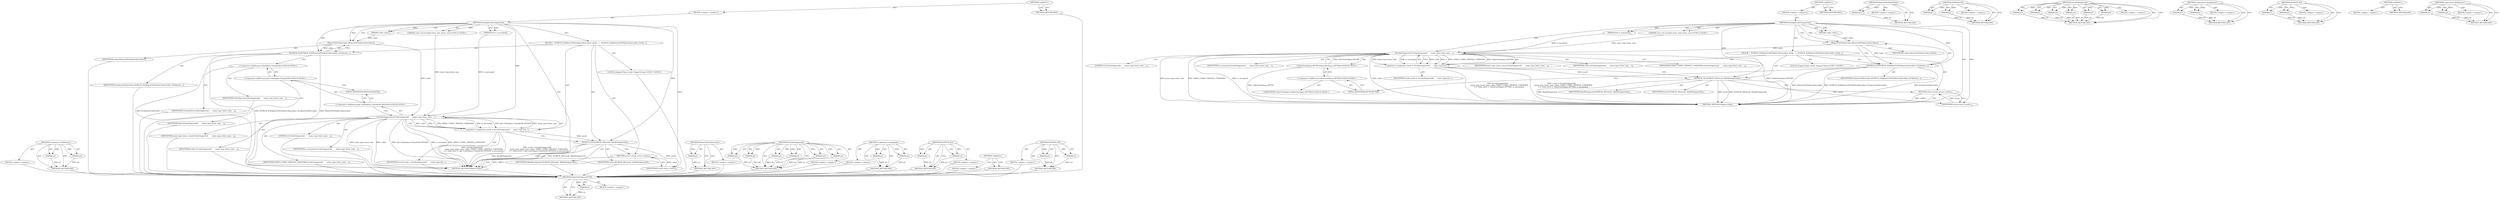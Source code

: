 digraph "&lt;operator&gt;.fieldAccess" {
vulnerable_92 [label=<(METHOD,&lt;operator&gt;.fieldAccess)>];
vulnerable_93 [label=<(PARAM,p1)>];
vulnerable_94 [label=<(PARAM,p2)>];
vulnerable_95 [label=<(BLOCK,&lt;empty&gt;,&lt;empty&gt;)>];
vulnerable_96 [label=<(METHOD_RETURN,ANY)>];
vulnerable_6 [label=<(METHOD,&lt;global&gt;)<SUB>1</SUB>>];
vulnerable_7 [label=<(BLOCK,&lt;empty&gt;,&lt;empty&gt;)<SUB>1</SUB>>];
vulnerable_8 [label=<(METHOD,IsSimpleCodecSupported)<SUB>1</SUB>>];
vulnerable_9 [label="<(PARAM,const std::string&amp; mime_type_lower_case)<SUB>2</SUB>>"];
vulnerable_10 [label=<(PARAM,Codec codec)<SUB>3</SUB>>];
vulnerable_11 [label=<(PARAM,bool is_encrypted)<SUB>4</SUB>>];
vulnerable_12 [label=<(BLOCK,{
  DCHECK_EQ(MimeUtilToVideoCodec(codec), kUnk...,{
  DCHECK_EQ(MimeUtilToVideoCodec(codec), kUnk...)<SUB>4</SUB>>];
vulnerable_13 [label=<(DCHECK_EQ,DCHECK_EQ(MimeUtilToVideoCodec(codec), kUnknown...)<SUB>5</SUB>>];
vulnerable_14 [label=<(MimeUtilToVideoCodec,MimeUtilToVideoCodec(codec))<SUB>5</SUB>>];
vulnerable_15 [label=<(IDENTIFIER,codec,MimeUtilToVideoCodec(codec))<SUB>5</SUB>>];
vulnerable_16 [label=<(IDENTIFIER,kUnknownVideoCodec,DCHECK_EQ(MimeUtilToVideoCodec(codec), kUnknown...)<SUB>5</SUB>>];
vulnerable_17 [label="<(LOCAL,SupportsType result: SupportsType)<SUB>7</SUB>>"];
vulnerable_18 [label=<(&lt;operator&gt;.assignment,result = IsCodecSupported(
       mime_type_low...)<SUB>7</SUB>>];
vulnerable_19 [label=<(IDENTIFIER,result,result = IsCodecSupported(
       mime_type_low...)<SUB>7</SUB>>];
vulnerable_20 [label=<(IsCodecSupported,IsCodecSupported(
       mime_type_lower_case, ...)<SUB>7</SUB>>];
vulnerable_21 [label=<(IDENTIFIER,mime_type_lower_case,IsCodecSupported(
       mime_type_lower_case, ...)<SUB>8</SUB>>];
vulnerable_22 [label=<(IDENTIFIER,codec,IsCodecSupported(
       mime_type_lower_case, ...)<SUB>8</SUB>>];
vulnerable_23 [label=<(IDENTIFIER,VIDEO_CODEC_PROFILE_UNKNOWN,IsCodecSupported(
       mime_type_lower_case, ...)<SUB>8</SUB>>];
vulnerable_24 [label=<(LITERAL,0,IsCodecSupported(
       mime_type_lower_case, ...)<SUB>9</SUB>>];
vulnerable_25 [label="<(&lt;operator&gt;.fieldAccess,gfx::ColorSpace::TransferID::INVALID)<SUB>9</SUB>>"];
vulnerable_26 [label="<(&lt;operator&gt;.fieldAccess,gfx::ColorSpace::TransferID)<SUB>9</SUB>>"];
vulnerable_27 [label=<(IDENTIFIER,gfx,IsCodecSupported(
       mime_type_lower_case, ...)<SUB>9</SUB>>];
vulnerable_28 [label="<(&lt;operator&gt;.fieldAccess,ColorSpace::TransferID)<SUB>9</SUB>>"];
vulnerable_29 [label=<(IDENTIFIER,ColorSpace,IsCodecSupported(
       mime_type_lower_case, ...)<SUB>9</SUB>>];
vulnerable_30 [label=<(IDENTIFIER,TransferID,IsCodecSupported(
       mime_type_lower_case, ...)<SUB>9</SUB>>];
vulnerable_31 [label=<(FIELD_IDENTIFIER,INVALID,INVALID)<SUB>9</SUB>>];
vulnerable_32 [label=<(IDENTIFIER,is_encrypted,IsCodecSupported(
       mime_type_lower_case, ...)<SUB>9</SUB>>];
vulnerable_33 [label=<(DCHECK_NE,DCHECK_NE(result, MayBeSupported))<SUB>11</SUB>>];
vulnerable_34 [label=<(IDENTIFIER,result,DCHECK_NE(result, MayBeSupported))<SUB>11</SUB>>];
vulnerable_35 [label=<(IDENTIFIER,MayBeSupported,DCHECK_NE(result, MayBeSupported))<SUB>11</SUB>>];
vulnerable_36 [label=<(RETURN,return result;,return result;)<SUB>12</SUB>>];
vulnerable_37 [label=<(IDENTIFIER,result,return result;)<SUB>12</SUB>>];
vulnerable_38 [label=<(METHOD_RETURN,SupportsType)<SUB>1</SUB>>];
vulnerable_40 [label=<(METHOD_RETURN,ANY)<SUB>1</SUB>>];
vulnerable_74 [label=<(METHOD,MimeUtilToVideoCodec)>];
vulnerable_75 [label=<(PARAM,p1)>];
vulnerable_76 [label=<(BLOCK,&lt;empty&gt;,&lt;empty&gt;)>];
vulnerable_77 [label=<(METHOD_RETURN,ANY)>];
vulnerable_83 [label=<(METHOD,IsCodecSupported)>];
vulnerable_84 [label=<(PARAM,p1)>];
vulnerable_85 [label=<(PARAM,p2)>];
vulnerable_86 [label=<(PARAM,p3)>];
vulnerable_87 [label=<(PARAM,p4)>];
vulnerable_88 [label=<(PARAM,p5)>];
vulnerable_89 [label=<(PARAM,p6)>];
vulnerable_90 [label=<(BLOCK,&lt;empty&gt;,&lt;empty&gt;)>];
vulnerable_91 [label=<(METHOD_RETURN,ANY)>];
vulnerable_78 [label=<(METHOD,&lt;operator&gt;.assignment)>];
vulnerable_79 [label=<(PARAM,p1)>];
vulnerable_80 [label=<(PARAM,p2)>];
vulnerable_81 [label=<(BLOCK,&lt;empty&gt;,&lt;empty&gt;)>];
vulnerable_82 [label=<(METHOD_RETURN,ANY)>];
vulnerable_69 [label=<(METHOD,DCHECK_EQ)>];
vulnerable_70 [label=<(PARAM,p1)>];
vulnerable_71 [label=<(PARAM,p2)>];
vulnerable_72 [label=<(BLOCK,&lt;empty&gt;,&lt;empty&gt;)>];
vulnerable_73 [label=<(METHOD_RETURN,ANY)>];
vulnerable_63 [label=<(METHOD,&lt;global&gt;)<SUB>1</SUB>>];
vulnerable_64 [label=<(BLOCK,&lt;empty&gt;,&lt;empty&gt;)>];
vulnerable_65 [label=<(METHOD_RETURN,ANY)>];
vulnerable_97 [label=<(METHOD,DCHECK_NE)>];
vulnerable_98 [label=<(PARAM,p1)>];
vulnerable_99 [label=<(PARAM,p2)>];
vulnerable_100 [label=<(BLOCK,&lt;empty&gt;,&lt;empty&gt;)>];
vulnerable_101 [label=<(METHOD_RETURN,ANY)>];
fixed_85 [label=<(METHOD,VideoColorSpace.BT709)>];
fixed_86 [label=<(PARAM,p1)>];
fixed_87 [label=<(BLOCK,&lt;empty&gt;,&lt;empty&gt;)>];
fixed_88 [label=<(METHOD_RETURN,ANY)>];
fixed_6 [label=<(METHOD,&lt;global&gt;)<SUB>1</SUB>>];
fixed_7 [label=<(BLOCK,&lt;empty&gt;,&lt;empty&gt;)<SUB>1</SUB>>];
fixed_8 [label=<(METHOD,IsSimpleCodecSupported)<SUB>1</SUB>>];
fixed_9 [label="<(PARAM,const std::string&amp; mime_type_lower_case)<SUB>2</SUB>>"];
fixed_10 [label=<(PARAM,Codec codec)<SUB>3</SUB>>];
fixed_11 [label=<(PARAM,bool is_encrypted)<SUB>4</SUB>>];
fixed_12 [label=<(BLOCK,{
  DCHECK_EQ(MimeUtilToVideoCodec(codec), kUnk...,{
  DCHECK_EQ(MimeUtilToVideoCodec(codec), kUnk...)<SUB>4</SUB>>];
fixed_13 [label=<(DCHECK_EQ,DCHECK_EQ(MimeUtilToVideoCodec(codec), kUnknown...)<SUB>5</SUB>>];
fixed_14 [label=<(MimeUtilToVideoCodec,MimeUtilToVideoCodec(codec))<SUB>5</SUB>>];
fixed_15 [label=<(IDENTIFIER,codec,MimeUtilToVideoCodec(codec))<SUB>5</SUB>>];
fixed_16 [label=<(IDENTIFIER,kUnknownVideoCodec,DCHECK_EQ(MimeUtilToVideoCodec(codec), kUnknown...)<SUB>5</SUB>>];
fixed_17 [label="<(LOCAL,SupportsType result: SupportsType)<SUB>7</SUB>>"];
fixed_18 [label=<(&lt;operator&gt;.assignment,result = IsCodecSupported(
       mime_type_low...)<SUB>7</SUB>>];
fixed_19 [label=<(IDENTIFIER,result,result = IsCodecSupported(
       mime_type_low...)<SUB>7</SUB>>];
fixed_20 [label=<(IsCodecSupported,IsCodecSupported(
       mime_type_lower_case, ...)<SUB>7</SUB>>];
fixed_21 [label=<(IDENTIFIER,mime_type_lower_case,IsCodecSupported(
       mime_type_lower_case, ...)<SUB>8</SUB>>];
fixed_22 [label=<(IDENTIFIER,codec,IsCodecSupported(
       mime_type_lower_case, ...)<SUB>8</SUB>>];
fixed_23 [label=<(IDENTIFIER,VIDEO_CODEC_PROFILE_UNKNOWN,IsCodecSupported(
       mime_type_lower_case, ...)<SUB>8</SUB>>];
fixed_24 [label=<(LITERAL,0,IsCodecSupported(
       mime_type_lower_case, ...)<SUB>9</SUB>>];
fixed_25 [label="<(VideoColorSpace.BT709,VideoColorSpace::BT709())<SUB>9</SUB>>"];
fixed_26 [label="<(&lt;operator&gt;.fieldAccess,VideoColorSpace::BT709)<SUB>9</SUB>>"];
fixed_27 [label="<(IDENTIFIER,VideoColorSpace,VideoColorSpace::BT709())<SUB>9</SUB>>"];
fixed_28 [label=<(FIELD_IDENTIFIER,BT709,BT709)<SUB>9</SUB>>];
fixed_29 [label=<(IDENTIFIER,is_encrypted,IsCodecSupported(
       mime_type_lower_case, ...)<SUB>9</SUB>>];
fixed_30 [label=<(DCHECK_NE,DCHECK_NE(result, MayBeSupported))<SUB>11</SUB>>];
fixed_31 [label=<(IDENTIFIER,result,DCHECK_NE(result, MayBeSupported))<SUB>11</SUB>>];
fixed_32 [label=<(IDENTIFIER,MayBeSupported,DCHECK_NE(result, MayBeSupported))<SUB>11</SUB>>];
fixed_33 [label=<(RETURN,return result;,return result;)<SUB>12</SUB>>];
fixed_34 [label=<(IDENTIFIER,result,return result;)<SUB>12</SUB>>];
fixed_35 [label=<(METHOD_RETURN,SupportsType)<SUB>1</SUB>>];
fixed_37 [label=<(METHOD_RETURN,ANY)<SUB>1</SUB>>];
fixed_67 [label=<(METHOD,MimeUtilToVideoCodec)>];
fixed_68 [label=<(PARAM,p1)>];
fixed_69 [label=<(BLOCK,&lt;empty&gt;,&lt;empty&gt;)>];
fixed_70 [label=<(METHOD_RETURN,ANY)>];
fixed_94 [label=<(METHOD,DCHECK_NE)>];
fixed_95 [label=<(PARAM,p1)>];
fixed_96 [label=<(PARAM,p2)>];
fixed_97 [label=<(BLOCK,&lt;empty&gt;,&lt;empty&gt;)>];
fixed_98 [label=<(METHOD_RETURN,ANY)>];
fixed_76 [label=<(METHOD,IsCodecSupported)>];
fixed_77 [label=<(PARAM,p1)>];
fixed_78 [label=<(PARAM,p2)>];
fixed_79 [label=<(PARAM,p3)>];
fixed_80 [label=<(PARAM,p4)>];
fixed_81 [label=<(PARAM,p5)>];
fixed_82 [label=<(PARAM,p6)>];
fixed_83 [label=<(BLOCK,&lt;empty&gt;,&lt;empty&gt;)>];
fixed_84 [label=<(METHOD_RETURN,ANY)>];
fixed_71 [label=<(METHOD,&lt;operator&gt;.assignment)>];
fixed_72 [label=<(PARAM,p1)>];
fixed_73 [label=<(PARAM,p2)>];
fixed_74 [label=<(BLOCK,&lt;empty&gt;,&lt;empty&gt;)>];
fixed_75 [label=<(METHOD_RETURN,ANY)>];
fixed_62 [label=<(METHOD,DCHECK_EQ)>];
fixed_63 [label=<(PARAM,p1)>];
fixed_64 [label=<(PARAM,p2)>];
fixed_65 [label=<(BLOCK,&lt;empty&gt;,&lt;empty&gt;)>];
fixed_66 [label=<(METHOD_RETURN,ANY)>];
fixed_56 [label=<(METHOD,&lt;global&gt;)<SUB>1</SUB>>];
fixed_57 [label=<(BLOCK,&lt;empty&gt;,&lt;empty&gt;)>];
fixed_58 [label=<(METHOD_RETURN,ANY)>];
fixed_89 [label=<(METHOD,&lt;operator&gt;.fieldAccess)>];
fixed_90 [label=<(PARAM,p1)>];
fixed_91 [label=<(PARAM,p2)>];
fixed_92 [label=<(BLOCK,&lt;empty&gt;,&lt;empty&gt;)>];
fixed_93 [label=<(METHOD_RETURN,ANY)>];
vulnerable_92 -> vulnerable_93  [key=0, label="AST: "];
vulnerable_92 -> vulnerable_93  [key=1, label="DDG: "];
vulnerable_92 -> vulnerable_95  [key=0, label="AST: "];
vulnerable_92 -> vulnerable_94  [key=0, label="AST: "];
vulnerable_92 -> vulnerable_94  [key=1, label="DDG: "];
vulnerable_92 -> vulnerable_96  [key=0, label="AST: "];
vulnerable_92 -> vulnerable_96  [key=1, label="CFG: "];
vulnerable_93 -> vulnerable_96  [key=0, label="DDG: p1"];
vulnerable_94 -> vulnerable_96  [key=0, label="DDG: p2"];
vulnerable_95 -> fixed_85  [key=0];
vulnerable_96 -> fixed_85  [key=0];
vulnerable_6 -> vulnerable_7  [key=0, label="AST: "];
vulnerable_6 -> vulnerable_40  [key=0, label="AST: "];
vulnerable_6 -> vulnerable_40  [key=1, label="CFG: "];
vulnerable_7 -> vulnerable_8  [key=0, label="AST: "];
vulnerable_8 -> vulnerable_9  [key=0, label="AST: "];
vulnerable_8 -> vulnerable_9  [key=1, label="DDG: "];
vulnerable_8 -> vulnerable_10  [key=0, label="AST: "];
vulnerable_8 -> vulnerable_10  [key=1, label="DDG: "];
vulnerable_8 -> vulnerable_11  [key=0, label="AST: "];
vulnerable_8 -> vulnerable_11  [key=1, label="DDG: "];
vulnerable_8 -> vulnerable_12  [key=0, label="AST: "];
vulnerable_8 -> vulnerable_38  [key=0, label="AST: "];
vulnerable_8 -> vulnerable_14  [key=0, label="CFG: "];
vulnerable_8 -> vulnerable_14  [key=1, label="DDG: "];
vulnerable_8 -> vulnerable_13  [key=0, label="DDG: "];
vulnerable_8 -> vulnerable_33  [key=0, label="DDG: "];
vulnerable_8 -> vulnerable_37  [key=0, label="DDG: "];
vulnerable_8 -> vulnerable_20  [key=0, label="DDG: "];
vulnerable_9 -> vulnerable_20  [key=0, label="DDG: mime_type_lower_case"];
vulnerable_10 -> vulnerable_14  [key=0, label="DDG: codec"];
vulnerable_11 -> vulnerable_20  [key=0, label="DDG: is_encrypted"];
vulnerable_12 -> vulnerable_13  [key=0, label="AST: "];
vulnerable_12 -> vulnerable_17  [key=0, label="AST: "];
vulnerable_12 -> vulnerable_18  [key=0, label="AST: "];
vulnerable_12 -> vulnerable_33  [key=0, label="AST: "];
vulnerable_12 -> vulnerable_36  [key=0, label="AST: "];
vulnerable_13 -> vulnerable_14  [key=0, label="AST: "];
vulnerable_13 -> vulnerable_16  [key=0, label="AST: "];
vulnerable_13 -> vulnerable_28  [key=0, label="CFG: "];
vulnerable_13 -> vulnerable_38  [key=0, label="DDG: MimeUtilToVideoCodec(codec)"];
vulnerable_13 -> vulnerable_38  [key=1, label="DDG: DCHECK_EQ(MimeUtilToVideoCodec(codec), kUnknownVideoCodec)"];
vulnerable_13 -> vulnerable_38  [key=2, label="DDG: kUnknownVideoCodec"];
vulnerable_14 -> vulnerable_15  [key=0, label="AST: "];
vulnerable_14 -> vulnerable_13  [key=0, label="CFG: "];
vulnerable_14 -> vulnerable_13  [key=1, label="DDG: codec"];
vulnerable_14 -> vulnerable_20  [key=0, label="DDG: codec"];
vulnerable_15 -> fixed_85  [key=0];
vulnerable_16 -> fixed_85  [key=0];
vulnerable_17 -> fixed_85  [key=0];
vulnerable_18 -> vulnerable_19  [key=0, label="AST: "];
vulnerable_18 -> vulnerable_20  [key=0, label="AST: "];
vulnerable_18 -> vulnerable_33  [key=0, label="CFG: "];
vulnerable_18 -> vulnerable_33  [key=1, label="DDG: result"];
vulnerable_18 -> vulnerable_38  [key=0, label="DDG: IsCodecSupported(
       mime_type_lower_case, codec, VIDEO_CODEC_PROFILE_UNKNOWN,
      0 /* video_level */, gfx::ColorSpace::TransferID::INVALID, is_encrypted)"];
vulnerable_18 -> vulnerable_38  [key=1, label="DDG: result = IsCodecSupported(
       mime_type_lower_case, codec, VIDEO_CODEC_PROFILE_UNKNOWN,
      0 /* video_level */, gfx::ColorSpace::TransferID::INVALID, is_encrypted)"];
vulnerable_19 -> fixed_85  [key=0];
vulnerable_20 -> vulnerable_21  [key=0, label="AST: "];
vulnerable_20 -> vulnerable_22  [key=0, label="AST: "];
vulnerable_20 -> vulnerable_23  [key=0, label="AST: "];
vulnerable_20 -> vulnerable_24  [key=0, label="AST: "];
vulnerable_20 -> vulnerable_25  [key=0, label="AST: "];
vulnerable_20 -> vulnerable_32  [key=0, label="AST: "];
vulnerable_20 -> vulnerable_18  [key=0, label="CFG: "];
vulnerable_20 -> vulnerable_18  [key=1, label="DDG: codec"];
vulnerable_20 -> vulnerable_18  [key=2, label="DDG: 0"];
vulnerable_20 -> vulnerable_18  [key=3, label="DDG: VIDEO_CODEC_PROFILE_UNKNOWN"];
vulnerable_20 -> vulnerable_18  [key=4, label="DDG: is_encrypted"];
vulnerable_20 -> vulnerable_18  [key=5, label="DDG: gfx::ColorSpace::TransferID::INVALID"];
vulnerable_20 -> vulnerable_18  [key=6, label="DDG: mime_type_lower_case"];
vulnerable_20 -> vulnerable_38  [key=0, label="DDG: mime_type_lower_case"];
vulnerable_20 -> vulnerable_38  [key=1, label="DDG: codec"];
vulnerable_20 -> vulnerable_38  [key=2, label="DDG: gfx::ColorSpace::TransferID::INVALID"];
vulnerable_20 -> vulnerable_38  [key=3, label="DDG: is_encrypted"];
vulnerable_20 -> vulnerable_38  [key=4, label="DDG: VIDEO_CODEC_PROFILE_UNKNOWN"];
vulnerable_21 -> fixed_85  [key=0];
vulnerable_22 -> fixed_85  [key=0];
vulnerable_23 -> fixed_85  [key=0];
vulnerable_24 -> fixed_85  [key=0];
vulnerable_25 -> vulnerable_26  [key=0, label="AST: "];
vulnerable_25 -> vulnerable_31  [key=0, label="AST: "];
vulnerable_25 -> vulnerable_20  [key=0, label="CFG: "];
vulnerable_26 -> vulnerable_27  [key=0, label="AST: "];
vulnerable_26 -> vulnerable_28  [key=0, label="AST: "];
vulnerable_26 -> vulnerable_31  [key=0, label="CFG: "];
vulnerable_27 -> fixed_85  [key=0];
vulnerable_28 -> vulnerable_29  [key=0, label="AST: "];
vulnerable_28 -> vulnerable_30  [key=0, label="AST: "];
vulnerable_28 -> vulnerable_26  [key=0, label="CFG: "];
vulnerable_29 -> fixed_85  [key=0];
vulnerable_30 -> fixed_85  [key=0];
vulnerable_31 -> vulnerable_25  [key=0, label="CFG: "];
vulnerable_32 -> fixed_85  [key=0];
vulnerable_33 -> vulnerable_34  [key=0, label="AST: "];
vulnerable_33 -> vulnerable_35  [key=0, label="AST: "];
vulnerable_33 -> vulnerable_36  [key=0, label="CFG: "];
vulnerable_33 -> vulnerable_38  [key=0, label="DDG: result"];
vulnerable_33 -> vulnerable_38  [key=1, label="DDG: DCHECK_NE(result, MayBeSupported)"];
vulnerable_33 -> vulnerable_38  [key=2, label="DDG: MayBeSupported"];
vulnerable_33 -> vulnerable_37  [key=0, label="DDG: result"];
vulnerable_34 -> fixed_85  [key=0];
vulnerable_35 -> fixed_85  [key=0];
vulnerable_36 -> vulnerable_37  [key=0, label="AST: "];
vulnerable_36 -> vulnerable_38  [key=0, label="CFG: "];
vulnerable_36 -> vulnerable_38  [key=1, label="DDG: &lt;RET&gt;"];
vulnerable_37 -> vulnerable_36  [key=0, label="DDG: result"];
vulnerable_38 -> fixed_85  [key=0];
vulnerable_40 -> fixed_85  [key=0];
vulnerable_74 -> vulnerable_75  [key=0, label="AST: "];
vulnerable_74 -> vulnerable_75  [key=1, label="DDG: "];
vulnerable_74 -> vulnerable_76  [key=0, label="AST: "];
vulnerable_74 -> vulnerable_77  [key=0, label="AST: "];
vulnerable_74 -> vulnerable_77  [key=1, label="CFG: "];
vulnerable_75 -> vulnerable_77  [key=0, label="DDG: p1"];
vulnerable_76 -> fixed_85  [key=0];
vulnerable_77 -> fixed_85  [key=0];
vulnerable_83 -> vulnerable_84  [key=0, label="AST: "];
vulnerable_83 -> vulnerable_84  [key=1, label="DDG: "];
vulnerable_83 -> vulnerable_90  [key=0, label="AST: "];
vulnerable_83 -> vulnerable_85  [key=0, label="AST: "];
vulnerable_83 -> vulnerable_85  [key=1, label="DDG: "];
vulnerable_83 -> vulnerable_91  [key=0, label="AST: "];
vulnerable_83 -> vulnerable_91  [key=1, label="CFG: "];
vulnerable_83 -> vulnerable_86  [key=0, label="AST: "];
vulnerable_83 -> vulnerable_86  [key=1, label="DDG: "];
vulnerable_83 -> vulnerable_87  [key=0, label="AST: "];
vulnerable_83 -> vulnerable_87  [key=1, label="DDG: "];
vulnerable_83 -> vulnerable_88  [key=0, label="AST: "];
vulnerable_83 -> vulnerable_88  [key=1, label="DDG: "];
vulnerable_83 -> vulnerable_89  [key=0, label="AST: "];
vulnerable_83 -> vulnerable_89  [key=1, label="DDG: "];
vulnerable_84 -> vulnerable_91  [key=0, label="DDG: p1"];
vulnerable_85 -> vulnerable_91  [key=0, label="DDG: p2"];
vulnerable_86 -> vulnerable_91  [key=0, label="DDG: p3"];
vulnerable_87 -> vulnerable_91  [key=0, label="DDG: p4"];
vulnerable_88 -> vulnerable_91  [key=0, label="DDG: p5"];
vulnerable_89 -> vulnerable_91  [key=0, label="DDG: p6"];
vulnerable_90 -> fixed_85  [key=0];
vulnerable_91 -> fixed_85  [key=0];
vulnerable_78 -> vulnerable_79  [key=0, label="AST: "];
vulnerable_78 -> vulnerable_79  [key=1, label="DDG: "];
vulnerable_78 -> vulnerable_81  [key=0, label="AST: "];
vulnerable_78 -> vulnerable_80  [key=0, label="AST: "];
vulnerable_78 -> vulnerable_80  [key=1, label="DDG: "];
vulnerable_78 -> vulnerable_82  [key=0, label="AST: "];
vulnerable_78 -> vulnerable_82  [key=1, label="CFG: "];
vulnerable_79 -> vulnerable_82  [key=0, label="DDG: p1"];
vulnerable_80 -> vulnerable_82  [key=0, label="DDG: p2"];
vulnerable_81 -> fixed_85  [key=0];
vulnerable_82 -> fixed_85  [key=0];
vulnerable_69 -> vulnerable_70  [key=0, label="AST: "];
vulnerable_69 -> vulnerable_70  [key=1, label="DDG: "];
vulnerable_69 -> vulnerable_72  [key=0, label="AST: "];
vulnerable_69 -> vulnerable_71  [key=0, label="AST: "];
vulnerable_69 -> vulnerable_71  [key=1, label="DDG: "];
vulnerable_69 -> vulnerable_73  [key=0, label="AST: "];
vulnerable_69 -> vulnerable_73  [key=1, label="CFG: "];
vulnerable_70 -> vulnerable_73  [key=0, label="DDG: p1"];
vulnerable_71 -> vulnerable_73  [key=0, label="DDG: p2"];
vulnerable_72 -> fixed_85  [key=0];
vulnerable_73 -> fixed_85  [key=0];
vulnerable_63 -> vulnerable_64  [key=0, label="AST: "];
vulnerable_63 -> vulnerable_65  [key=0, label="AST: "];
vulnerable_63 -> vulnerable_65  [key=1, label="CFG: "];
vulnerable_64 -> fixed_85  [key=0];
vulnerable_65 -> fixed_85  [key=0];
vulnerable_97 -> vulnerable_98  [key=0, label="AST: "];
vulnerable_97 -> vulnerable_98  [key=1, label="DDG: "];
vulnerable_97 -> vulnerable_100  [key=0, label="AST: "];
vulnerable_97 -> vulnerable_99  [key=0, label="AST: "];
vulnerable_97 -> vulnerable_99  [key=1, label="DDG: "];
vulnerable_97 -> vulnerable_101  [key=0, label="AST: "];
vulnerable_97 -> vulnerable_101  [key=1, label="CFG: "];
vulnerable_98 -> vulnerable_101  [key=0, label="DDG: p1"];
vulnerable_99 -> vulnerable_101  [key=0, label="DDG: p2"];
vulnerable_100 -> fixed_85  [key=0];
vulnerable_101 -> fixed_85  [key=0];
fixed_85 -> fixed_86  [key=0, label="AST: "];
fixed_85 -> fixed_86  [key=1, label="DDG: "];
fixed_85 -> fixed_87  [key=0, label="AST: "];
fixed_85 -> fixed_88  [key=0, label="AST: "];
fixed_85 -> fixed_88  [key=1, label="CFG: "];
fixed_86 -> fixed_88  [key=0, label="DDG: p1"];
fixed_6 -> fixed_7  [key=0, label="AST: "];
fixed_6 -> fixed_37  [key=0, label="AST: "];
fixed_6 -> fixed_37  [key=1, label="CFG: "];
fixed_7 -> fixed_8  [key=0, label="AST: "];
fixed_8 -> fixed_9  [key=0, label="AST: "];
fixed_8 -> fixed_9  [key=1, label="DDG: "];
fixed_8 -> fixed_10  [key=0, label="AST: "];
fixed_8 -> fixed_10  [key=1, label="DDG: "];
fixed_8 -> fixed_11  [key=0, label="AST: "];
fixed_8 -> fixed_11  [key=1, label="DDG: "];
fixed_8 -> fixed_12  [key=0, label="AST: "];
fixed_8 -> fixed_35  [key=0, label="AST: "];
fixed_8 -> fixed_14  [key=0, label="CFG: "];
fixed_8 -> fixed_14  [key=1, label="DDG: "];
fixed_8 -> fixed_13  [key=0, label="DDG: "];
fixed_8 -> fixed_30  [key=0, label="DDG: "];
fixed_8 -> fixed_34  [key=0, label="DDG: "];
fixed_8 -> fixed_20  [key=0, label="DDG: "];
fixed_9 -> fixed_20  [key=0, label="DDG: mime_type_lower_case"];
fixed_10 -> fixed_14  [key=0, label="DDG: codec"];
fixed_11 -> fixed_20  [key=0, label="DDG: is_encrypted"];
fixed_12 -> fixed_13  [key=0, label="AST: "];
fixed_12 -> fixed_17  [key=0, label="AST: "];
fixed_12 -> fixed_18  [key=0, label="AST: "];
fixed_12 -> fixed_30  [key=0, label="AST: "];
fixed_12 -> fixed_33  [key=0, label="AST: "];
fixed_13 -> fixed_14  [key=0, label="AST: "];
fixed_13 -> fixed_16  [key=0, label="AST: "];
fixed_13 -> fixed_28  [key=0, label="CFG: "];
fixed_13 -> fixed_35  [key=0, label="DDG: MimeUtilToVideoCodec(codec)"];
fixed_13 -> fixed_35  [key=1, label="DDG: DCHECK_EQ(MimeUtilToVideoCodec(codec), kUnknownVideoCodec)"];
fixed_13 -> fixed_35  [key=2, label="DDG: kUnknownVideoCodec"];
fixed_14 -> fixed_15  [key=0, label="AST: "];
fixed_14 -> fixed_13  [key=0, label="CFG: "];
fixed_14 -> fixed_13  [key=1, label="DDG: codec"];
fixed_14 -> fixed_20  [key=0, label="DDG: codec"];
fixed_18 -> fixed_19  [key=0, label="AST: "];
fixed_18 -> fixed_20  [key=0, label="AST: "];
fixed_18 -> fixed_30  [key=0, label="CFG: "];
fixed_18 -> fixed_30  [key=1, label="DDG: result"];
fixed_18 -> fixed_35  [key=0, label="DDG: IsCodecSupported(
       mime_type_lower_case, codec, VIDEO_CODEC_PROFILE_UNKNOWN,
      0 /* video_level */, VideoColorSpace::BT709(), is_encrypted)"];
fixed_18 -> fixed_35  [key=1, label="DDG: result = IsCodecSupported(
       mime_type_lower_case, codec, VIDEO_CODEC_PROFILE_UNKNOWN,
      0 /* video_level */, VideoColorSpace::BT709(), is_encrypted)"];
fixed_20 -> fixed_21  [key=0, label="AST: "];
fixed_20 -> fixed_22  [key=0, label="AST: "];
fixed_20 -> fixed_23  [key=0, label="AST: "];
fixed_20 -> fixed_24  [key=0, label="AST: "];
fixed_20 -> fixed_25  [key=0, label="AST: "];
fixed_20 -> fixed_29  [key=0, label="AST: "];
fixed_20 -> fixed_18  [key=0, label="CFG: "];
fixed_20 -> fixed_18  [key=1, label="DDG: codec"];
fixed_20 -> fixed_18  [key=2, label="DDG: 0"];
fixed_20 -> fixed_18  [key=3, label="DDG: VIDEO_CODEC_PROFILE_UNKNOWN"];
fixed_20 -> fixed_18  [key=4, label="DDG: VideoColorSpace::BT709()"];
fixed_20 -> fixed_18  [key=5, label="DDG: mime_type_lower_case"];
fixed_20 -> fixed_18  [key=6, label="DDG: is_encrypted"];
fixed_20 -> fixed_35  [key=0, label="DDG: mime_type_lower_case"];
fixed_20 -> fixed_35  [key=1, label="DDG: codec"];
fixed_20 -> fixed_35  [key=2, label="DDG: VideoColorSpace::BT709()"];
fixed_20 -> fixed_35  [key=3, label="DDG: is_encrypted"];
fixed_20 -> fixed_35  [key=4, label="DDG: VIDEO_CODEC_PROFILE_UNKNOWN"];
fixed_25 -> fixed_26  [key=0, label="AST: "];
fixed_25 -> fixed_20  [key=0, label="CFG: "];
fixed_25 -> fixed_20  [key=1, label="DDG: VideoColorSpace::BT709"];
fixed_25 -> fixed_35  [key=0, label="DDG: VideoColorSpace::BT709"];
fixed_26 -> fixed_27  [key=0, label="AST: "];
fixed_26 -> fixed_28  [key=0, label="AST: "];
fixed_26 -> fixed_25  [key=0, label="CFG: "];
fixed_28 -> fixed_26  [key=0, label="CFG: "];
fixed_30 -> fixed_31  [key=0, label="AST: "];
fixed_30 -> fixed_32  [key=0, label="AST: "];
fixed_30 -> fixed_33  [key=0, label="CFG: "];
fixed_30 -> fixed_35  [key=0, label="DDG: result"];
fixed_30 -> fixed_35  [key=1, label="DDG: DCHECK_NE(result, MayBeSupported)"];
fixed_30 -> fixed_35  [key=2, label="DDG: MayBeSupported"];
fixed_30 -> fixed_34  [key=0, label="DDG: result"];
fixed_33 -> fixed_34  [key=0, label="AST: "];
fixed_33 -> fixed_35  [key=0, label="CFG: "];
fixed_33 -> fixed_35  [key=1, label="DDG: &lt;RET&gt;"];
fixed_34 -> fixed_33  [key=0, label="DDG: result"];
fixed_67 -> fixed_68  [key=0, label="AST: "];
fixed_67 -> fixed_68  [key=1, label="DDG: "];
fixed_67 -> fixed_69  [key=0, label="AST: "];
fixed_67 -> fixed_70  [key=0, label="AST: "];
fixed_67 -> fixed_70  [key=1, label="CFG: "];
fixed_68 -> fixed_70  [key=0, label="DDG: p1"];
fixed_94 -> fixed_95  [key=0, label="AST: "];
fixed_94 -> fixed_95  [key=1, label="DDG: "];
fixed_94 -> fixed_97  [key=0, label="AST: "];
fixed_94 -> fixed_96  [key=0, label="AST: "];
fixed_94 -> fixed_96  [key=1, label="DDG: "];
fixed_94 -> fixed_98  [key=0, label="AST: "];
fixed_94 -> fixed_98  [key=1, label="CFG: "];
fixed_95 -> fixed_98  [key=0, label="DDG: p1"];
fixed_96 -> fixed_98  [key=0, label="DDG: p2"];
fixed_76 -> fixed_77  [key=0, label="AST: "];
fixed_76 -> fixed_77  [key=1, label="DDG: "];
fixed_76 -> fixed_83  [key=0, label="AST: "];
fixed_76 -> fixed_78  [key=0, label="AST: "];
fixed_76 -> fixed_78  [key=1, label="DDG: "];
fixed_76 -> fixed_84  [key=0, label="AST: "];
fixed_76 -> fixed_84  [key=1, label="CFG: "];
fixed_76 -> fixed_79  [key=0, label="AST: "];
fixed_76 -> fixed_79  [key=1, label="DDG: "];
fixed_76 -> fixed_80  [key=0, label="AST: "];
fixed_76 -> fixed_80  [key=1, label="DDG: "];
fixed_76 -> fixed_81  [key=0, label="AST: "];
fixed_76 -> fixed_81  [key=1, label="DDG: "];
fixed_76 -> fixed_82  [key=0, label="AST: "];
fixed_76 -> fixed_82  [key=1, label="DDG: "];
fixed_77 -> fixed_84  [key=0, label="DDG: p1"];
fixed_78 -> fixed_84  [key=0, label="DDG: p2"];
fixed_79 -> fixed_84  [key=0, label="DDG: p3"];
fixed_80 -> fixed_84  [key=0, label="DDG: p4"];
fixed_81 -> fixed_84  [key=0, label="DDG: p5"];
fixed_82 -> fixed_84  [key=0, label="DDG: p6"];
fixed_71 -> fixed_72  [key=0, label="AST: "];
fixed_71 -> fixed_72  [key=1, label="DDG: "];
fixed_71 -> fixed_74  [key=0, label="AST: "];
fixed_71 -> fixed_73  [key=0, label="AST: "];
fixed_71 -> fixed_73  [key=1, label="DDG: "];
fixed_71 -> fixed_75  [key=0, label="AST: "];
fixed_71 -> fixed_75  [key=1, label="CFG: "];
fixed_72 -> fixed_75  [key=0, label="DDG: p1"];
fixed_73 -> fixed_75  [key=0, label="DDG: p2"];
fixed_62 -> fixed_63  [key=0, label="AST: "];
fixed_62 -> fixed_63  [key=1, label="DDG: "];
fixed_62 -> fixed_65  [key=0, label="AST: "];
fixed_62 -> fixed_64  [key=0, label="AST: "];
fixed_62 -> fixed_64  [key=1, label="DDG: "];
fixed_62 -> fixed_66  [key=0, label="AST: "];
fixed_62 -> fixed_66  [key=1, label="CFG: "];
fixed_63 -> fixed_66  [key=0, label="DDG: p1"];
fixed_64 -> fixed_66  [key=0, label="DDG: p2"];
fixed_56 -> fixed_57  [key=0, label="AST: "];
fixed_56 -> fixed_58  [key=0, label="AST: "];
fixed_56 -> fixed_58  [key=1, label="CFG: "];
fixed_89 -> fixed_90  [key=0, label="AST: "];
fixed_89 -> fixed_90  [key=1, label="DDG: "];
fixed_89 -> fixed_92  [key=0, label="AST: "];
fixed_89 -> fixed_91  [key=0, label="AST: "];
fixed_89 -> fixed_91  [key=1, label="DDG: "];
fixed_89 -> fixed_93  [key=0, label="AST: "];
fixed_89 -> fixed_93  [key=1, label="CFG: "];
fixed_90 -> fixed_93  [key=0, label="DDG: p1"];
fixed_91 -> fixed_93  [key=0, label="DDG: p2"];
}
